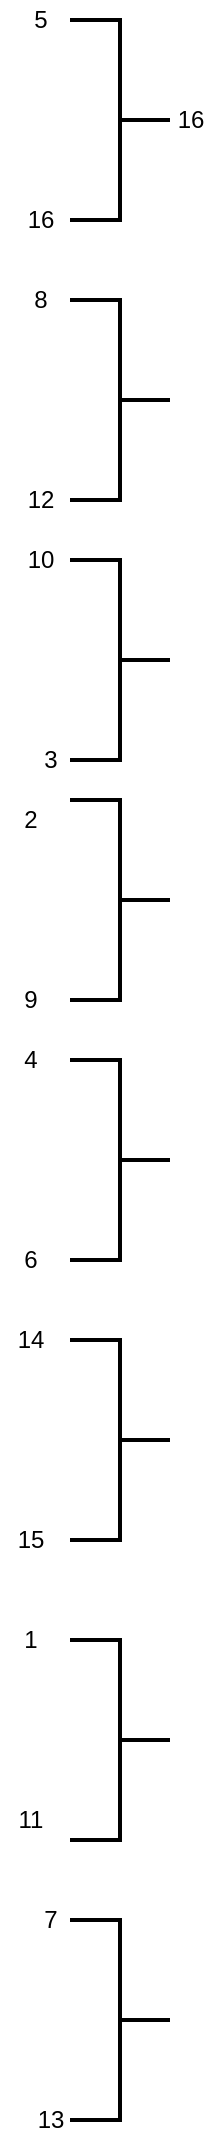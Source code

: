 <mxfile version="14.9.2" type="github">
  <diagram id="bdzbt-g8JPdHo-bGyaI7" name="Page-1">
    <mxGraphModel dx="868" dy="450" grid="1" gridSize="10" guides="1" tooltips="1" connect="1" arrows="1" fold="1" page="1" pageScale="1" pageWidth="827" pageHeight="1169" math="0" shadow="0">
      <root>
        <mxCell id="0" />
        <mxCell id="1" parent="0" />
        <mxCell id="OD_m54Y7WOQXO8dgCZ3U-2" value="" style="strokeWidth=2;html=1;shape=mxgraph.flowchart.annotation_2;align=left;labelPosition=right;pointerEvents=1;rotation=-180;" vertex="1" parent="1">
          <mxGeometry x="120" y="40" width="50" height="100" as="geometry" />
        </mxCell>
        <mxCell id="OD_m54Y7WOQXO8dgCZ3U-3" value="" style="strokeWidth=2;html=1;shape=mxgraph.flowchart.annotation_2;align=left;labelPosition=right;pointerEvents=1;rotation=-180;" vertex="1" parent="1">
          <mxGeometry x="120" y="180" width="50" height="100" as="geometry" />
        </mxCell>
        <mxCell id="OD_m54Y7WOQXO8dgCZ3U-4" value="" style="strokeWidth=2;html=1;shape=mxgraph.flowchart.annotation_2;align=left;labelPosition=right;pointerEvents=1;rotation=-180;" vertex="1" parent="1">
          <mxGeometry x="120" y="310" width="50" height="100" as="geometry" />
        </mxCell>
        <mxCell id="OD_m54Y7WOQXO8dgCZ3U-5" value="" style="strokeWidth=2;html=1;shape=mxgraph.flowchart.annotation_2;align=left;labelPosition=right;pointerEvents=1;rotation=-180;" vertex="1" parent="1">
          <mxGeometry x="120" y="430" width="50" height="100" as="geometry" />
        </mxCell>
        <mxCell id="OD_m54Y7WOQXO8dgCZ3U-6" value="" style="strokeWidth=2;html=1;shape=mxgraph.flowchart.annotation_2;align=left;labelPosition=right;pointerEvents=1;rotation=-180;" vertex="1" parent="1">
          <mxGeometry x="120" y="560" width="50" height="100" as="geometry" />
        </mxCell>
        <mxCell id="OD_m54Y7WOQXO8dgCZ3U-7" value="" style="strokeWidth=2;html=1;shape=mxgraph.flowchart.annotation_2;align=left;labelPosition=right;pointerEvents=1;rotation=-180;" vertex="1" parent="1">
          <mxGeometry x="120" y="700" width="50" height="100" as="geometry" />
        </mxCell>
        <mxCell id="OD_m54Y7WOQXO8dgCZ3U-8" value="5" style="text;html=1;align=center;verticalAlign=middle;resizable=0;points=[];autosize=1;strokeColor=none;" vertex="1" parent="1">
          <mxGeometry x="95" y="30" width="20" height="20" as="geometry" />
        </mxCell>
        <mxCell id="OD_m54Y7WOQXO8dgCZ3U-9" value="16" style="text;html=1;align=center;verticalAlign=middle;resizable=0;points=[];autosize=1;strokeColor=none;" vertex="1" parent="1">
          <mxGeometry x="90" y="130" width="30" height="20" as="geometry" />
        </mxCell>
        <mxCell id="OD_m54Y7WOQXO8dgCZ3U-10" value="8" style="text;html=1;align=center;verticalAlign=middle;resizable=0;points=[];autosize=1;strokeColor=none;" vertex="1" parent="1">
          <mxGeometry x="95" y="170" width="20" height="20" as="geometry" />
        </mxCell>
        <mxCell id="OD_m54Y7WOQXO8dgCZ3U-11" value="12" style="text;html=1;align=center;verticalAlign=middle;resizable=0;points=[];autosize=1;strokeColor=none;" vertex="1" parent="1">
          <mxGeometry x="90" y="270" width="30" height="20" as="geometry" />
        </mxCell>
        <mxCell id="OD_m54Y7WOQXO8dgCZ3U-12" value="10" style="text;html=1;align=center;verticalAlign=middle;resizable=0;points=[];autosize=1;strokeColor=none;" vertex="1" parent="1">
          <mxGeometry x="90" y="300" width="30" height="20" as="geometry" />
        </mxCell>
        <mxCell id="OD_m54Y7WOQXO8dgCZ3U-14" value="3" style="text;html=1;align=center;verticalAlign=middle;resizable=0;points=[];autosize=1;strokeColor=none;" vertex="1" parent="1">
          <mxGeometry x="100" y="400" width="20" height="20" as="geometry" />
        </mxCell>
        <mxCell id="OD_m54Y7WOQXO8dgCZ3U-16" value="2" style="text;html=1;align=center;verticalAlign=middle;resizable=0;points=[];autosize=1;strokeColor=none;" vertex="1" parent="1">
          <mxGeometry x="90" y="430" width="20" height="20" as="geometry" />
        </mxCell>
        <mxCell id="OD_m54Y7WOQXO8dgCZ3U-17" value="9" style="text;html=1;align=center;verticalAlign=middle;resizable=0;points=[];autosize=1;strokeColor=none;" vertex="1" parent="1">
          <mxGeometry x="90" y="520" width="20" height="20" as="geometry" />
        </mxCell>
        <mxCell id="OD_m54Y7WOQXO8dgCZ3U-18" value="4" style="text;html=1;align=center;verticalAlign=middle;resizable=0;points=[];autosize=1;strokeColor=none;" vertex="1" parent="1">
          <mxGeometry x="90" y="550" width="20" height="20" as="geometry" />
        </mxCell>
        <mxCell id="OD_m54Y7WOQXO8dgCZ3U-19" value="6" style="text;html=1;align=center;verticalAlign=middle;resizable=0;points=[];autosize=1;strokeColor=none;" vertex="1" parent="1">
          <mxGeometry x="90" y="650" width="20" height="20" as="geometry" />
        </mxCell>
        <mxCell id="OD_m54Y7WOQXO8dgCZ3U-20" value="" style="strokeWidth=2;html=1;shape=mxgraph.flowchart.annotation_2;align=left;labelPosition=right;pointerEvents=1;rotation=-180;" vertex="1" parent="1">
          <mxGeometry x="120" y="850" width="50" height="100" as="geometry" />
        </mxCell>
        <mxCell id="OD_m54Y7WOQXO8dgCZ3U-21" value="" style="strokeWidth=2;html=1;shape=mxgraph.flowchart.annotation_2;align=left;labelPosition=right;pointerEvents=1;rotation=-180;" vertex="1" parent="1">
          <mxGeometry x="120" y="990" width="50" height="100" as="geometry" />
        </mxCell>
        <mxCell id="OD_m54Y7WOQXO8dgCZ3U-22" value="14" style="text;html=1;align=center;verticalAlign=middle;resizable=0;points=[];autosize=1;strokeColor=none;" vertex="1" parent="1">
          <mxGeometry x="85" y="690" width="30" height="20" as="geometry" />
        </mxCell>
        <mxCell id="OD_m54Y7WOQXO8dgCZ3U-23" value="15" style="text;html=1;align=center;verticalAlign=middle;resizable=0;points=[];autosize=1;strokeColor=none;" vertex="1" parent="1">
          <mxGeometry x="85" y="790" width="30" height="20" as="geometry" />
        </mxCell>
        <mxCell id="OD_m54Y7WOQXO8dgCZ3U-24" value="1" style="text;html=1;align=center;verticalAlign=middle;resizable=0;points=[];autosize=1;strokeColor=none;" vertex="1" parent="1">
          <mxGeometry x="90" y="840" width="20" height="20" as="geometry" />
        </mxCell>
        <mxCell id="OD_m54Y7WOQXO8dgCZ3U-25" value="11" style="text;html=1;align=center;verticalAlign=middle;resizable=0;points=[];autosize=1;strokeColor=none;" vertex="1" parent="1">
          <mxGeometry x="85" y="930" width="30" height="20" as="geometry" />
        </mxCell>
        <mxCell id="OD_m54Y7WOQXO8dgCZ3U-26" value="7" style="text;html=1;align=center;verticalAlign=middle;resizable=0;points=[];autosize=1;strokeColor=none;" vertex="1" parent="1">
          <mxGeometry x="100" y="980" width="20" height="20" as="geometry" />
        </mxCell>
        <mxCell id="OD_m54Y7WOQXO8dgCZ3U-27" value="13" style="text;html=1;align=center;verticalAlign=middle;resizable=0;points=[];autosize=1;strokeColor=none;" vertex="1" parent="1">
          <mxGeometry x="95" y="1080" width="30" height="20" as="geometry" />
        </mxCell>
        <mxCell id="OD_m54Y7WOQXO8dgCZ3U-28" value="16" style="text;html=1;align=center;verticalAlign=middle;resizable=0;points=[];autosize=1;strokeColor=none;" vertex="1" parent="1">
          <mxGeometry x="165" y="80" width="30" height="20" as="geometry" />
        </mxCell>
      </root>
    </mxGraphModel>
  </diagram>
</mxfile>
